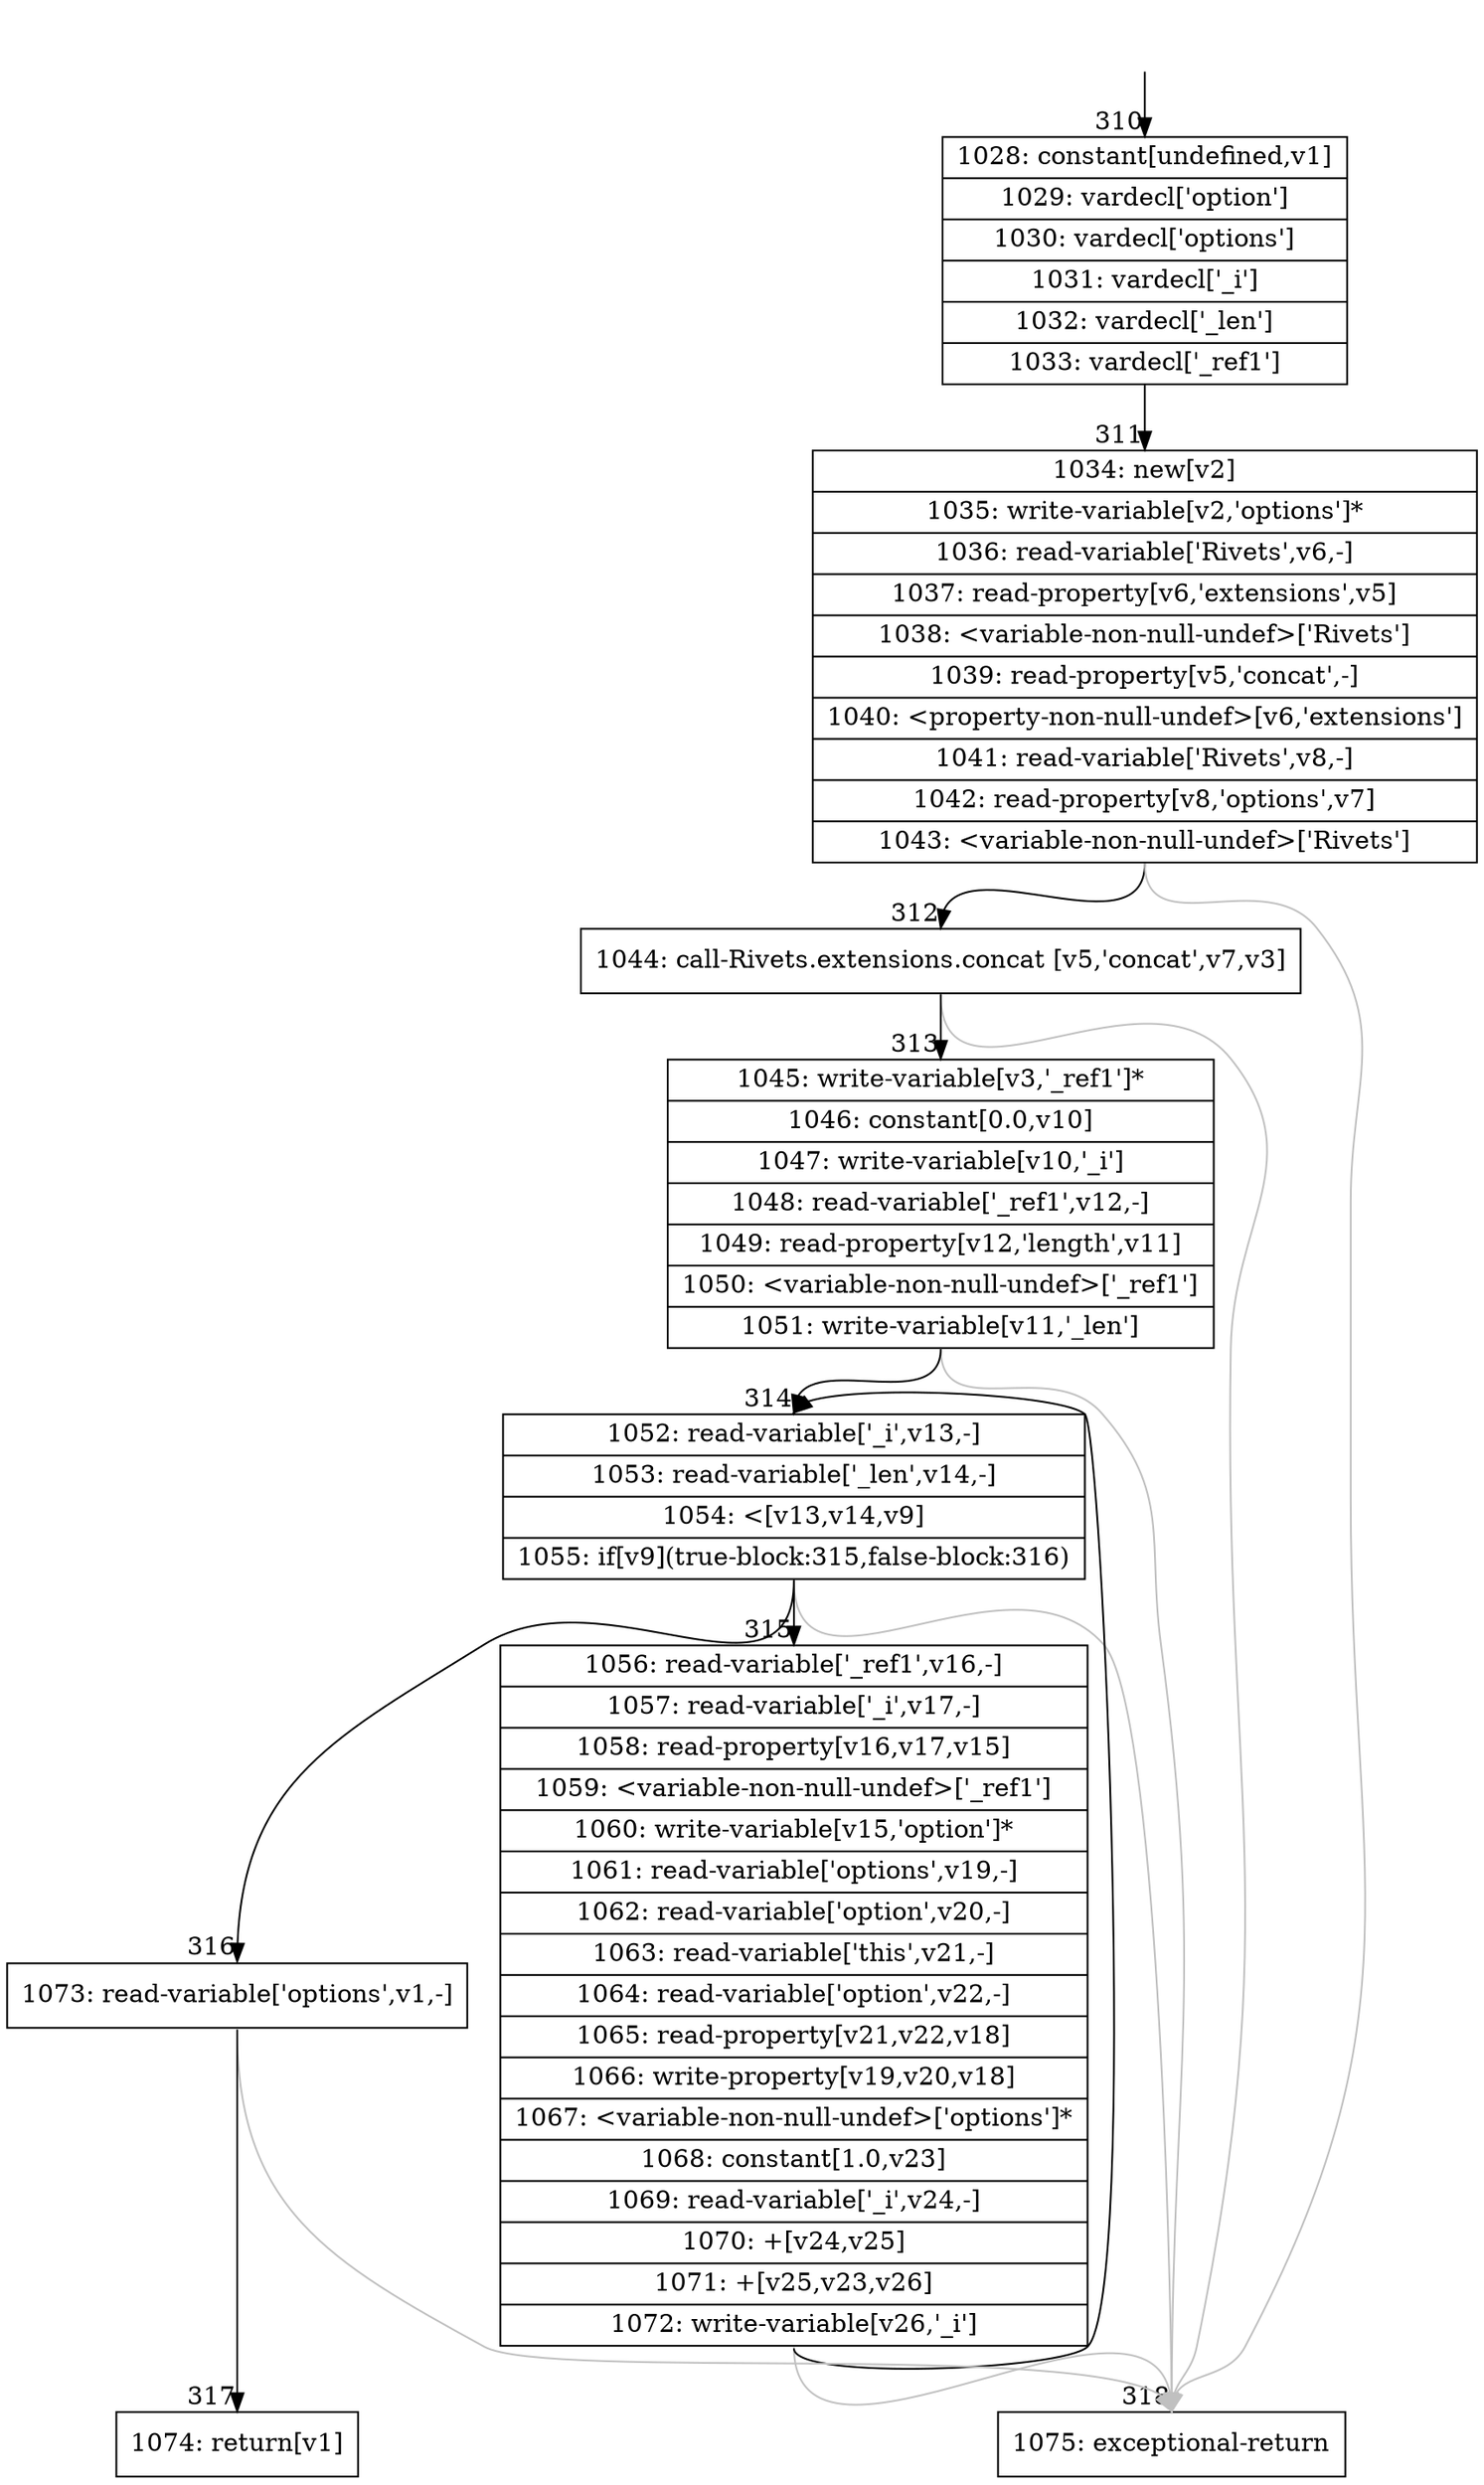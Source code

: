 digraph {
rankdir="TD"
BB_entry29[shape=none,label=""];
BB_entry29 -> BB310 [tailport=s, headport=n, headlabel="    310"]
BB310 [shape=record label="{1028: constant[undefined,v1]|1029: vardecl['option']|1030: vardecl['options']|1031: vardecl['_i']|1032: vardecl['_len']|1033: vardecl['_ref1']}" ] 
BB310 -> BB311 [tailport=s, headport=n, headlabel="      311"]
BB311 [shape=record label="{1034: new[v2]|1035: write-variable[v2,'options']*|1036: read-variable['Rivets',v6,-]|1037: read-property[v6,'extensions',v5]|1038: \<variable-non-null-undef\>['Rivets']|1039: read-property[v5,'concat',-]|1040: \<property-non-null-undef\>[v6,'extensions']|1041: read-variable['Rivets',v8,-]|1042: read-property[v8,'options',v7]|1043: \<variable-non-null-undef\>['Rivets']}" ] 
BB311 -> BB312 [tailport=s, headport=n, headlabel="      312"]
BB311 -> BB318 [tailport=s, headport=n, color=gray, headlabel="      318"]
BB312 [shape=record label="{1044: call-Rivets.extensions.concat [v5,'concat',v7,v3]}" ] 
BB312 -> BB313 [tailport=s, headport=n, headlabel="      313"]
BB312 -> BB318 [tailport=s, headport=n, color=gray]
BB313 [shape=record label="{1045: write-variable[v3,'_ref1']*|1046: constant[0.0,v10]|1047: write-variable[v10,'_i']|1048: read-variable['_ref1',v12,-]|1049: read-property[v12,'length',v11]|1050: \<variable-non-null-undef\>['_ref1']|1051: write-variable[v11,'_len']}" ] 
BB313 -> BB314 [tailport=s, headport=n, headlabel="      314"]
BB313 -> BB318 [tailport=s, headport=n, color=gray]
BB314 [shape=record label="{1052: read-variable['_i',v13,-]|1053: read-variable['_len',v14,-]|1054: \<[v13,v14,v9]|1055: if[v9](true-block:315,false-block:316)}" ] 
BB314 -> BB315 [tailport=s, headport=n, headlabel="      315"]
BB314 -> BB316 [tailport=s, headport=n, headlabel="      316"]
BB314 -> BB318 [tailport=s, headport=n, color=gray]
BB315 [shape=record label="{1056: read-variable['_ref1',v16,-]|1057: read-variable['_i',v17,-]|1058: read-property[v16,v17,v15]|1059: \<variable-non-null-undef\>['_ref1']|1060: write-variable[v15,'option']*|1061: read-variable['options',v19,-]|1062: read-variable['option',v20,-]|1063: read-variable['this',v21,-]|1064: read-variable['option',v22,-]|1065: read-property[v21,v22,v18]|1066: write-property[v19,v20,v18]|1067: \<variable-non-null-undef\>['options']*|1068: constant[1.0,v23]|1069: read-variable['_i',v24,-]|1070: +[v24,v25]|1071: +[v25,v23,v26]|1072: write-variable[v26,'_i']}" ] 
BB315 -> BB314 [tailport=s, headport=n]
BB315 -> BB318 [tailport=s, headport=n, color=gray]
BB316 [shape=record label="{1073: read-variable['options',v1,-]}" ] 
BB316 -> BB317 [tailport=s, headport=n, headlabel="      317"]
BB316 -> BB318 [tailport=s, headport=n, color=gray]
BB317 [shape=record label="{1074: return[v1]}" ] 
BB318 [shape=record label="{1075: exceptional-return}" ] 
//#$~ 303
}
